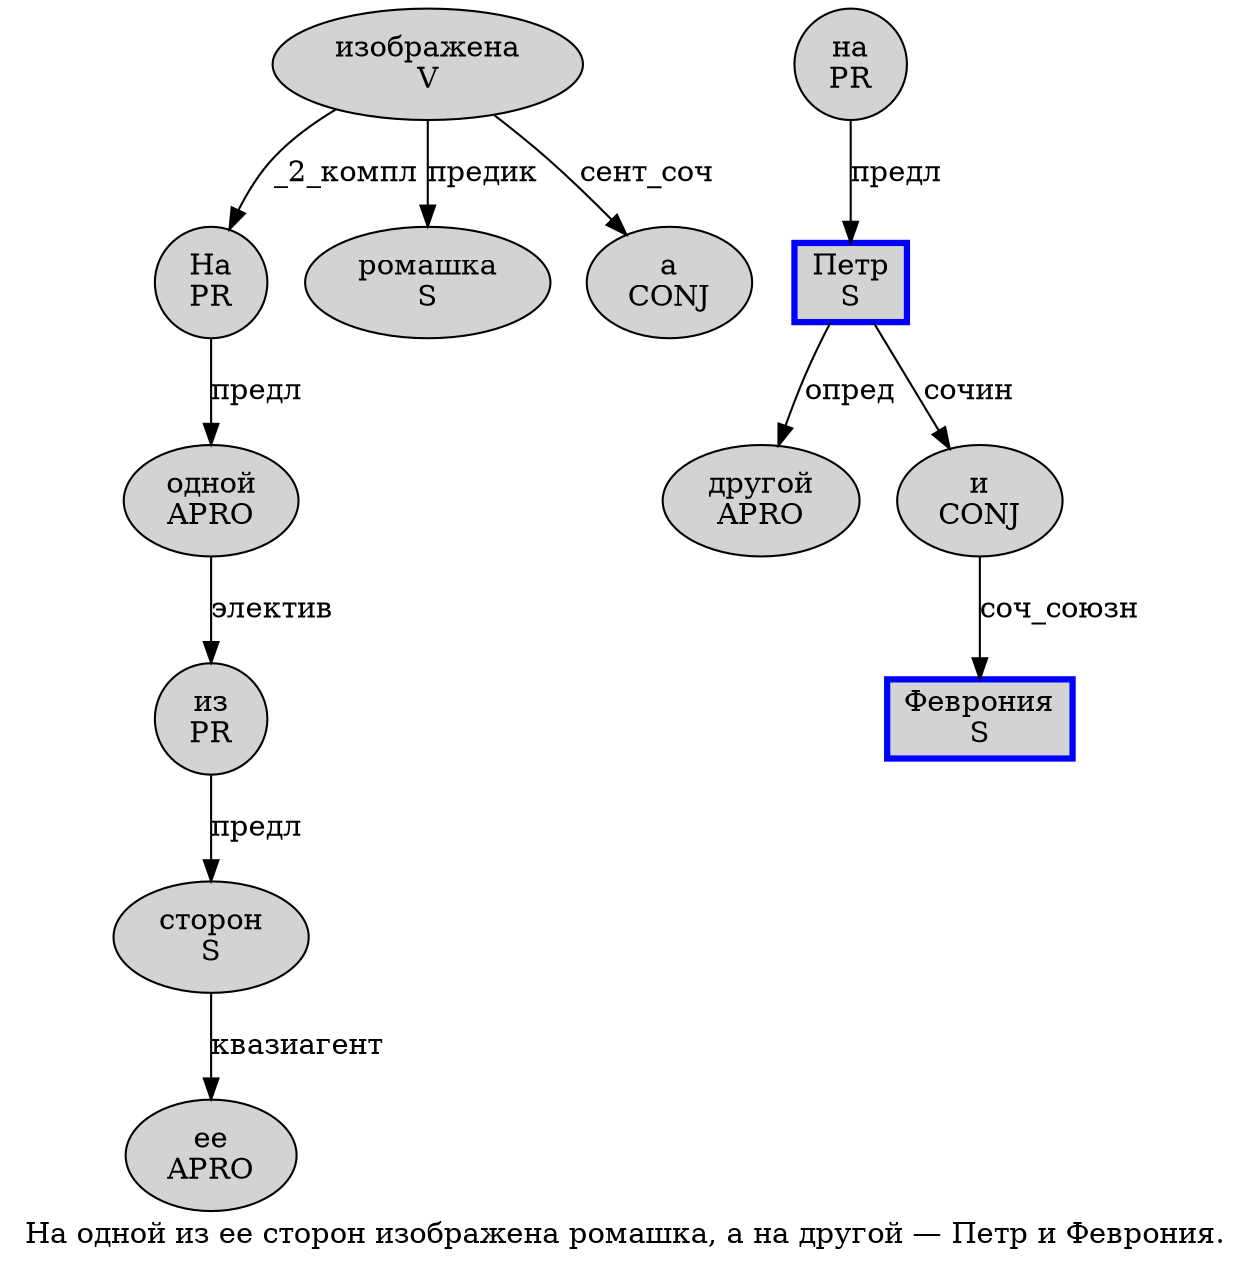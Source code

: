 digraph SENTENCE_1515 {
	graph [label="На одной из ее сторон изображена ромашка, а на другой — Петр и Феврония."]
	node [style=filled]
		0 [label="На
PR" color="" fillcolor=lightgray penwidth=1 shape=ellipse]
		1 [label="одной
APRO" color="" fillcolor=lightgray penwidth=1 shape=ellipse]
		2 [label="из
PR" color="" fillcolor=lightgray penwidth=1 shape=ellipse]
		3 [label="ее
APRO" color="" fillcolor=lightgray penwidth=1 shape=ellipse]
		4 [label="сторон
S" color="" fillcolor=lightgray penwidth=1 shape=ellipse]
		5 [label="изображена
V" color="" fillcolor=lightgray penwidth=1 shape=ellipse]
		6 [label="ромашка
S" color="" fillcolor=lightgray penwidth=1 shape=ellipse]
		8 [label="а
CONJ" color="" fillcolor=lightgray penwidth=1 shape=ellipse]
		9 [label="на
PR" color="" fillcolor=lightgray penwidth=1 shape=ellipse]
		10 [label="другой
APRO" color="" fillcolor=lightgray penwidth=1 shape=ellipse]
		12 [label="Петр
S" color=blue fillcolor=lightgray penwidth=3 shape=box]
		13 [label="и
CONJ" color="" fillcolor=lightgray penwidth=1 shape=ellipse]
		14 [label="Феврония
S" color=blue fillcolor=lightgray penwidth=3 shape=box]
			5 -> 0 [label="_2_компл"]
			5 -> 6 [label="предик"]
			5 -> 8 [label="сент_соч"]
			0 -> 1 [label="предл"]
			13 -> 14 [label="соч_союзн"]
			1 -> 2 [label="электив"]
			2 -> 4 [label="предл"]
			9 -> 12 [label="предл"]
			12 -> 10 [label="опред"]
			12 -> 13 [label="сочин"]
			4 -> 3 [label="квазиагент"]
}